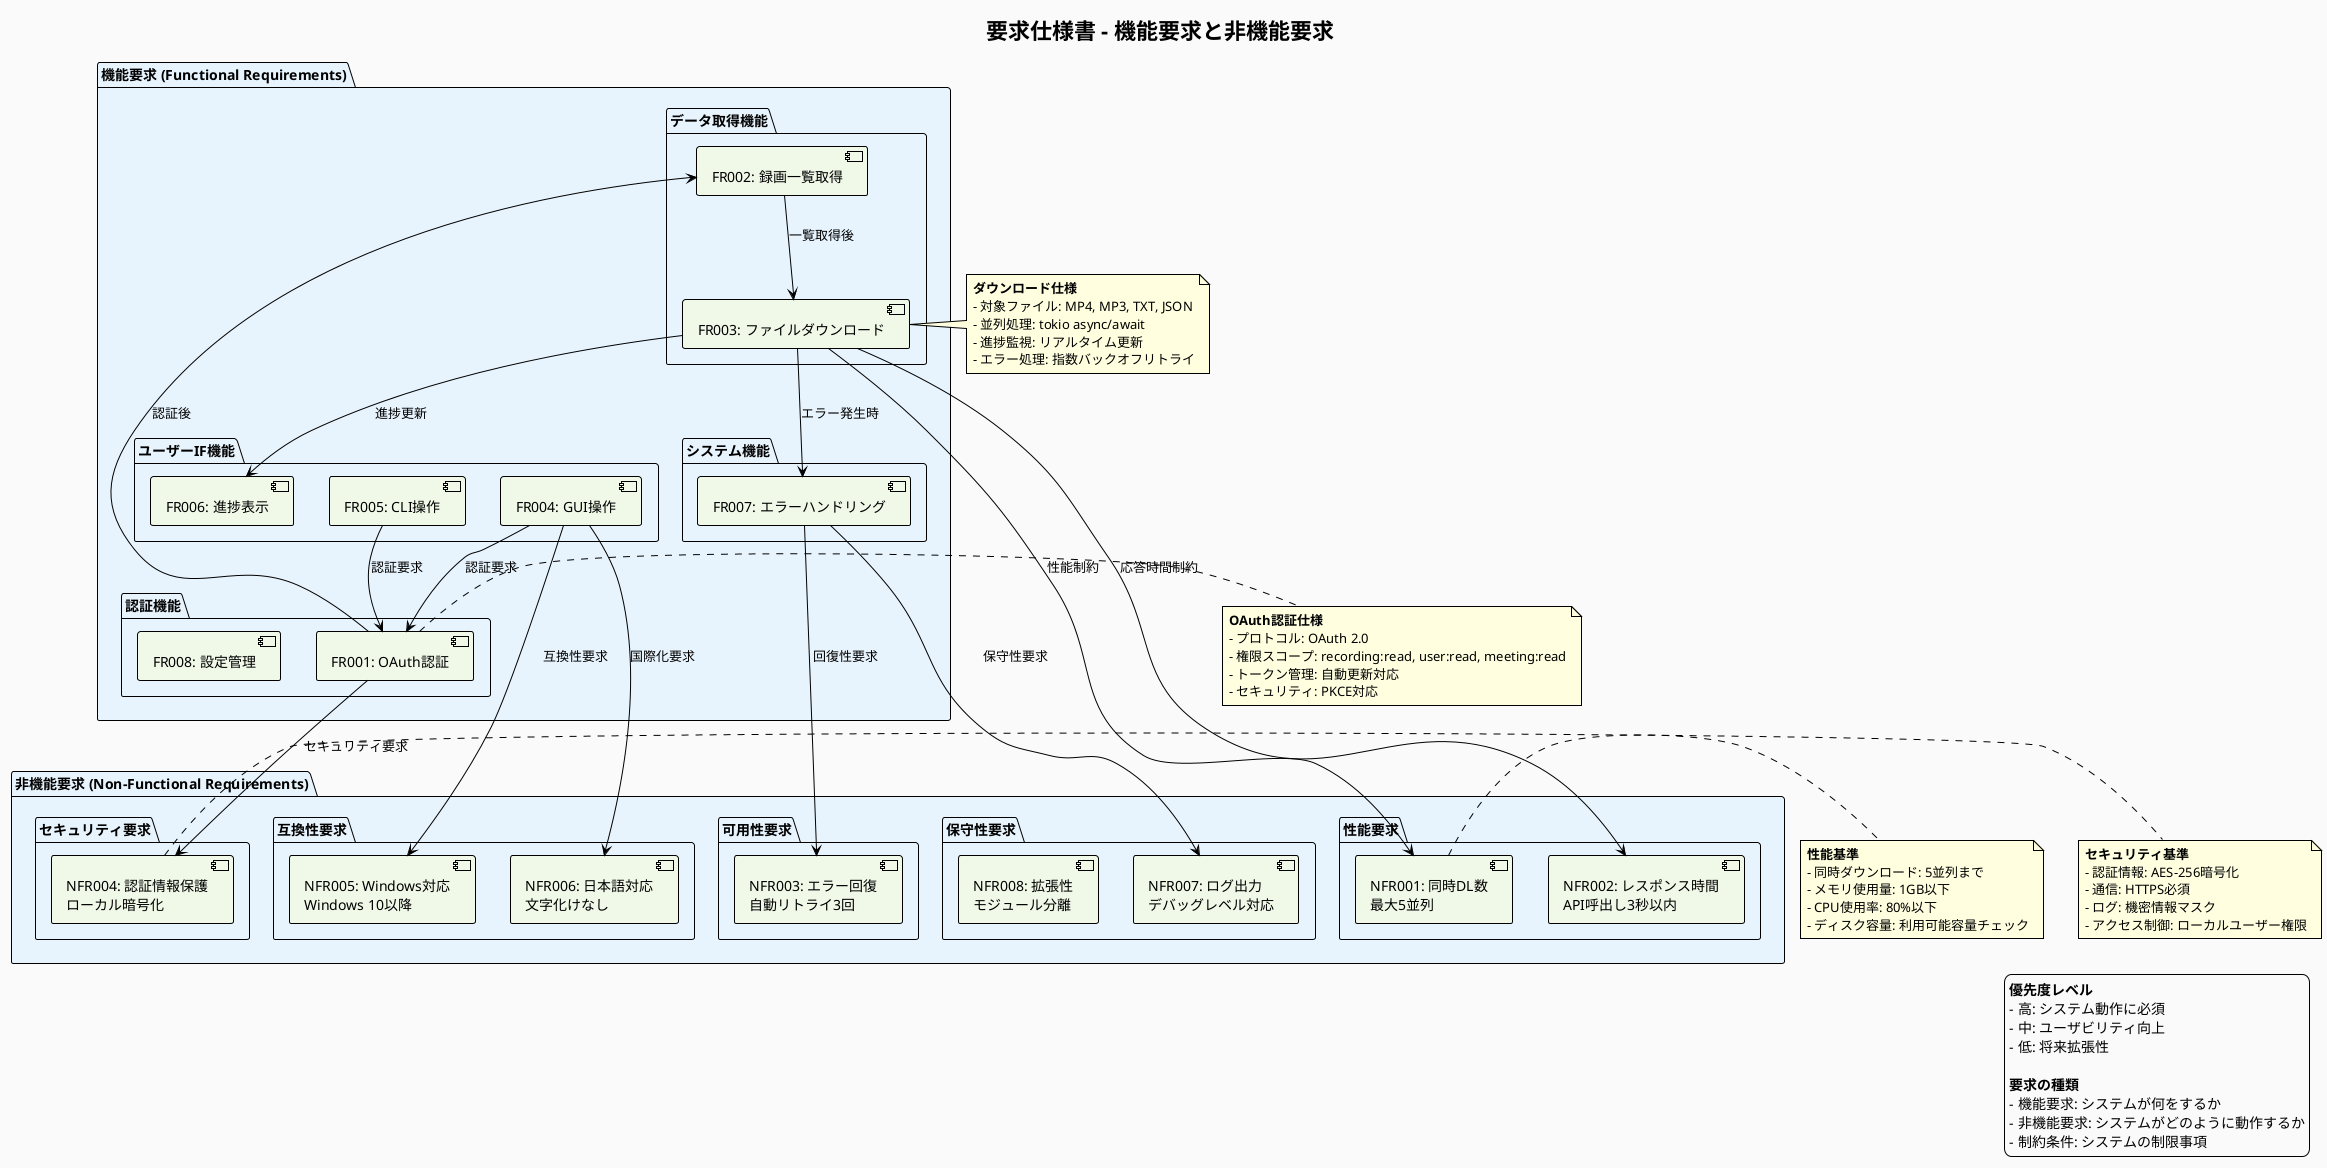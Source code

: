 @startuml 要求仕様書
!theme plain

skinparam backgroundColor #FAFAFA
skinparam packageBackgroundColor #E8F4FD
skinparam componentBackgroundColor #F0F8E8
skinparam noteBackgroundColor #FFFFE0

title 要求仕様書 - 機能要求と非機能要求

package "機能要求 (Functional Requirements)" {
  
  package "認証機能" as AuthFunc {
    component "FR001: OAuth認証" as FR001
    component "FR008: 設定管理" as FR008
  }
  
  package "データ取得機能" as DataFunc {
    component "FR002: 録画一覧取得" as FR002
    component "FR003: ファイルダウンロード" as FR003
  }
  
  package "ユーザーIF機能" as UIFunc {
    component "FR004: GUI操作" as FR004
    component "FR005: CLI操作" as FR005
    component "FR006: 進捗表示" as FR006
  }
  
  package "システム機能" as SysFunc {
    component "FR007: エラーハンドリング" as FR007
  }
}

package "非機能要求 (Non-Functional Requirements)" {
  
  package "性能要求" as PerfReq {
    component "NFR001: 同時DL数\n最大5並列" as NFR001
    component "NFR002: レスポンス時間\nAPI呼出し3秒以内" as NFR002
  }
  
  package "可用性要求" as AvailReq {
    component "NFR003: エラー回復\n自動リトライ3回" as NFR003
  }
  
  package "セキュリティ要求" as SecReq {
    component "NFR004: 認証情報保護\nローカル暗号化" as NFR004
  }
  
  package "互換性要求" as CompatReq {
    component "NFR005: Windows対応\nWindows 10以降" as NFR005
    component "NFR006: 日本語対応\n文字化けなし" as NFR006
  }
  
  package "保守性要求" as MaintReq {
    component "NFR007: ログ出力\nデバッグレベル対応" as NFR007
    component "NFR008: 拡張性\nモジュール分離" as NFR008
  }
}

' 機能要求間の関係
FR001 --> FR002 : "認証後"
FR002 --> FR003 : "一覧取得後"
FR004 --> FR001 : "認証要求"
FR005 --> FR001 : "認証要求"
FR003 --> FR006 : "進捗更新"
FR003 --> FR007 : "エラー発生時"

' 機能要求と非機能要求の関係
FR003 --> NFR001 : "性能制約"
FR003 --> NFR002 : "応答時間制約"
FR007 --> NFR003 : "回復性要求"
FR001 --> NFR004 : "セキュリティ要求"
FR004 --> NFR005 : "互換性要求"
FR004 --> NFR006 : "国際化要求"
FR007 --> NFR007 : "保守性要求"

' 詳細仕様
note right of FR001
  **OAuth認証仕様**
  - プロトコル: OAuth 2.0
  - 権限スコープ: recording:read, user:read, meeting:read
  - トークン管理: 自動更新対応
  - セキュリティ: PKCE対応
end note

note right of FR003
  **ダウンロード仕様**
  - 対象ファイル: MP4, MP3, TXT, JSON
  - 並列処理: tokio async/await
  - 進捗監視: リアルタイム更新
  - エラー処理: 指数バックオフリトライ
end note

note right of NFR001
  **性能基準**
  - 同時ダウンロード: 5並列まで
  - メモリ使用量: 1GB以下
  - CPU使用率: 80%以下
  - ディスク容量: 利用可能容量チェック
end note

note right of NFR004
  **セキュリティ基準**
  - 認証情報: AES-256暗号化
  - 通信: HTTPS必須
  - ログ: 機密情報マスク
  - アクセス制御: ローカルユーザー権限
end note

' 要求の優先度と相互関係
legend right
  **優先度レベル**
  - 高: システム動作に必須
  - 中: ユーザビリティ向上
  - 低: 将来拡張性
  
  **要求の種類**
  - 機能要求: システムが何をするか
  - 非機能要求: システムがどのように動作するか
  - 制約条件: システムの制限事項
end legend

@enduml